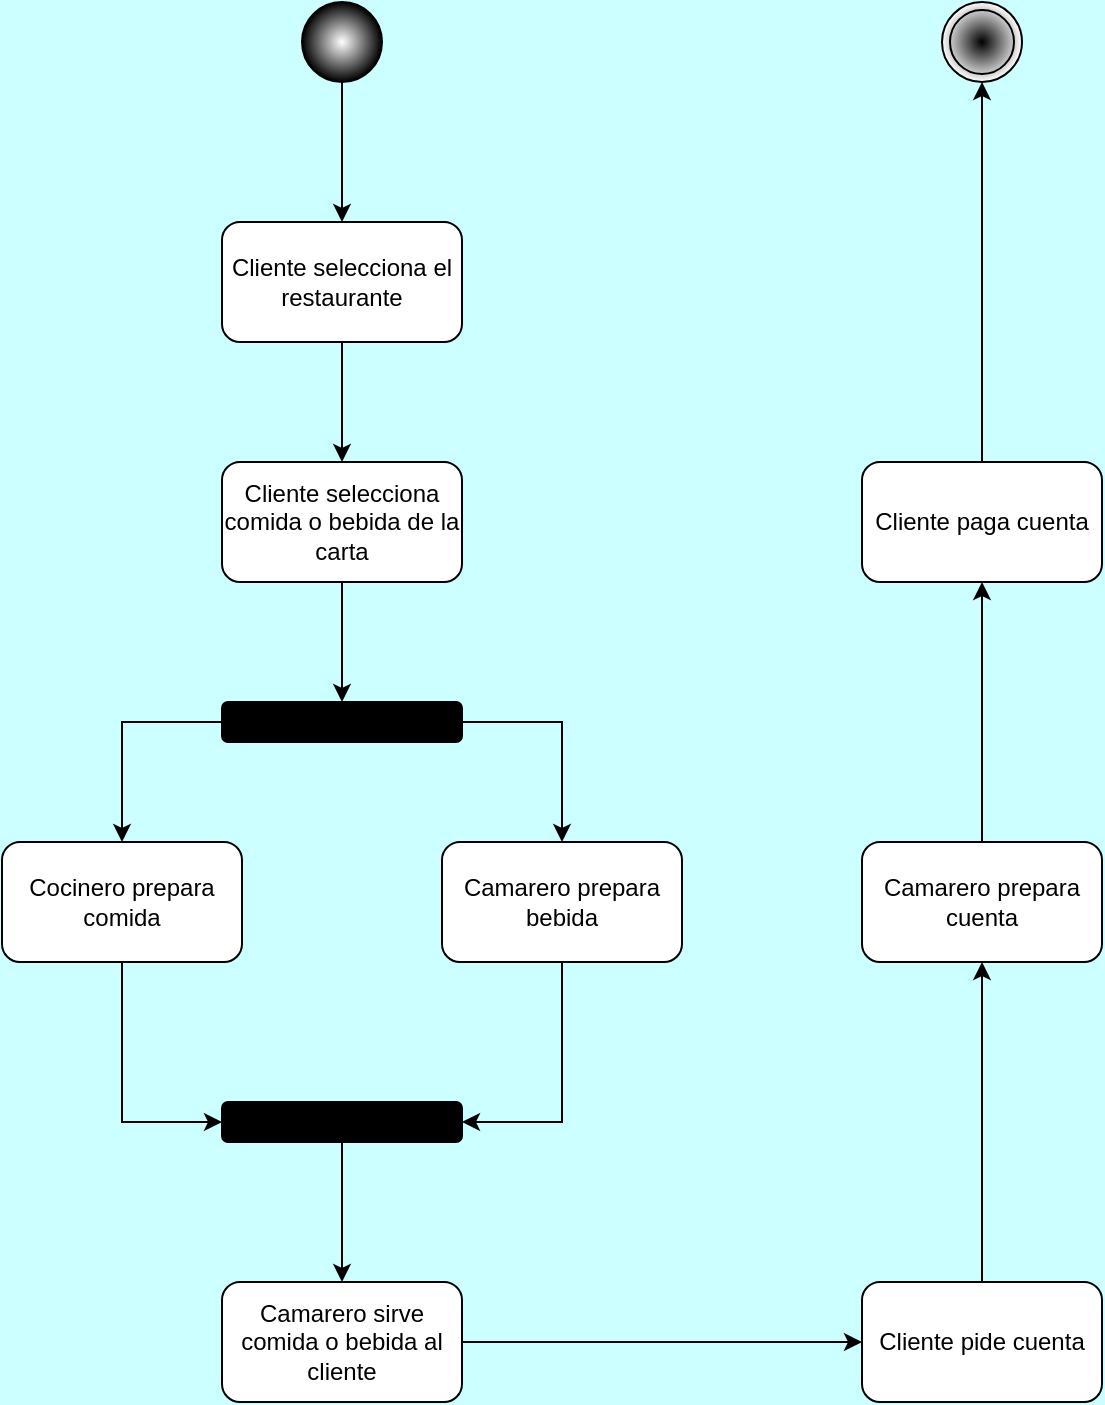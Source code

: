 <mxfile version="23.1.1" type="device">
  <diagram name="Página-1" id="Rganr19uKsDzd_jjGSZs">
    <mxGraphModel dx="874" dy="441" grid="1" gridSize="10" guides="1" tooltips="1" connect="1" arrows="1" fold="1" page="1" pageScale="1" pageWidth="827" pageHeight="1169" background="#CCFFFF" math="0" shadow="0">
      <root>
        <mxCell id="0" />
        <mxCell id="1" parent="0" />
        <mxCell id="u2yYoQbQVsTTtYPgt__t-4" style="edgeStyle=orthogonalEdgeStyle;rounded=0;orthogonalLoop=1;jettySize=auto;html=1;exitX=0.5;exitY=1;exitDx=0;exitDy=0;" parent="1" source="KhnNNgycjfnA8WjDQx8Y-1" target="u2yYoQbQVsTTtYPgt__t-3" edge="1">
          <mxGeometry relative="1" as="geometry" />
        </mxCell>
        <mxCell id="KhnNNgycjfnA8WjDQx8Y-1" value="Cliente selecciona el restaurante" style="rounded=1;whiteSpace=wrap;html=1;" parent="1" vertex="1">
          <mxGeometry x="240" y="200" width="120" height="60" as="geometry" />
        </mxCell>
        <mxCell id="KFptQzDPsd6eJskfGn_--1" style="edgeStyle=orthogonalEdgeStyle;rounded=0;orthogonalLoop=1;jettySize=auto;html=1;exitX=0.5;exitY=1;exitDx=0;exitDy=0;" edge="1" parent="1" source="KhnNNgycjfnA8WjDQx8Y-6" target="KhnNNgycjfnA8WjDQx8Y-1">
          <mxGeometry relative="1" as="geometry" />
        </mxCell>
        <mxCell id="KhnNNgycjfnA8WjDQx8Y-6" value="" style="ellipse;whiteSpace=wrap;html=1;aspect=fixed;fillColor=#FFFFFF;fillStyle=auto;gradientColor=#000000;gradientDirection=radial;" parent="1" vertex="1">
          <mxGeometry x="280" y="90" width="40" height="40" as="geometry" />
        </mxCell>
        <mxCell id="KhnNNgycjfnA8WjDQx8Y-18" value="" style="ellipse;shape=doubleEllipse;whiteSpace=wrap;html=1;aspect=fixed;gradientColor=#FFFFFF;gradientDirection=radial;fillColor=#000000;" parent="1" vertex="1">
          <mxGeometry x="600" y="90" width="40" height="40" as="geometry" />
        </mxCell>
        <mxCell id="u2yYoQbQVsTTtYPgt__t-3" value="Cliente selecciona comida o bebida de la carta" style="rounded=1;whiteSpace=wrap;html=1;" parent="1" vertex="1">
          <mxGeometry x="240" y="320" width="120" height="60" as="geometry" />
        </mxCell>
        <mxCell id="u2yYoQbQVsTTtYPgt__t-20" style="edgeStyle=orthogonalEdgeStyle;rounded=0;orthogonalLoop=1;jettySize=auto;html=1;exitX=0;exitY=0.5;exitDx=0;exitDy=0;entryX=0.5;entryY=0;entryDx=0;entryDy=0;" parent="1" source="u2yYoQbQVsTTtYPgt__t-5" target="u2yYoQbQVsTTtYPgt__t-7" edge="1">
          <mxGeometry relative="1" as="geometry" />
        </mxCell>
        <mxCell id="u2yYoQbQVsTTtYPgt__t-21" style="edgeStyle=orthogonalEdgeStyle;rounded=0;orthogonalLoop=1;jettySize=auto;html=1;exitX=1;exitY=0.5;exitDx=0;exitDy=0;entryX=0.5;entryY=0;entryDx=0;entryDy=0;" parent="1" source="u2yYoQbQVsTTtYPgt__t-5" target="u2yYoQbQVsTTtYPgt__t-17" edge="1">
          <mxGeometry relative="1" as="geometry" />
        </mxCell>
        <mxCell id="u2yYoQbQVsTTtYPgt__t-5" value="" style="rounded=1;whiteSpace=wrap;html=1;fillColor=#000000;" parent="1" vertex="1">
          <mxGeometry x="240" y="440" width="120" height="20" as="geometry" />
        </mxCell>
        <mxCell id="u2yYoQbQVsTTtYPgt__t-32" style="edgeStyle=orthogonalEdgeStyle;rounded=0;orthogonalLoop=1;jettySize=auto;html=1;exitX=0.5;exitY=1;exitDx=0;exitDy=0;entryX=0;entryY=0.5;entryDx=0;entryDy=0;" parent="1" source="u2yYoQbQVsTTtYPgt__t-7" target="u2yYoQbQVsTTtYPgt__t-31" edge="1">
          <mxGeometry relative="1" as="geometry" />
        </mxCell>
        <mxCell id="u2yYoQbQVsTTtYPgt__t-7" value="&lt;div&gt;Cocinero prepara comida&lt;/div&gt;" style="rounded=1;whiteSpace=wrap;html=1;" parent="1" vertex="1">
          <mxGeometry x="130" y="510" width="120" height="60" as="geometry" />
        </mxCell>
        <mxCell id="u2yYoQbQVsTTtYPgt__t-33" style="edgeStyle=orthogonalEdgeStyle;rounded=0;orthogonalLoop=1;jettySize=auto;html=1;exitX=0.5;exitY=1;exitDx=0;exitDy=0;entryX=1;entryY=0.5;entryDx=0;entryDy=0;" parent="1" source="u2yYoQbQVsTTtYPgt__t-17" target="u2yYoQbQVsTTtYPgt__t-31" edge="1">
          <mxGeometry relative="1" as="geometry" />
        </mxCell>
        <mxCell id="u2yYoQbQVsTTtYPgt__t-17" value="&lt;div&gt;Camarero prepara bebida&lt;/div&gt;" style="rounded=1;whiteSpace=wrap;html=1;" parent="1" vertex="1">
          <mxGeometry x="350" y="510" width="120" height="60" as="geometry" />
        </mxCell>
        <mxCell id="u2yYoQbQVsTTtYPgt__t-30" style="edgeStyle=orthogonalEdgeStyle;rounded=0;orthogonalLoop=1;jettySize=auto;html=1;exitX=0.5;exitY=1;exitDx=0;exitDy=0;entryX=0.5;entryY=0;entryDx=0;entryDy=0;" parent="1" source="u2yYoQbQVsTTtYPgt__t-3" target="u2yYoQbQVsTTtYPgt__t-5" edge="1">
          <mxGeometry relative="1" as="geometry" />
        </mxCell>
        <mxCell id="u2yYoQbQVsTTtYPgt__t-36" style="edgeStyle=orthogonalEdgeStyle;rounded=0;orthogonalLoop=1;jettySize=auto;html=1;exitX=0.5;exitY=1;exitDx=0;exitDy=0;" parent="1" source="u2yYoQbQVsTTtYPgt__t-31" target="u2yYoQbQVsTTtYPgt__t-35" edge="1">
          <mxGeometry relative="1" as="geometry" />
        </mxCell>
        <mxCell id="u2yYoQbQVsTTtYPgt__t-31" value="" style="rounded=1;whiteSpace=wrap;html=1;fillColor=#000000;" parent="1" vertex="1">
          <mxGeometry x="240" y="640" width="120" height="20" as="geometry" />
        </mxCell>
        <mxCell id="u2yYoQbQVsTTtYPgt__t-38" style="edgeStyle=orthogonalEdgeStyle;rounded=0;orthogonalLoop=1;jettySize=auto;html=1;exitX=1;exitY=0.5;exitDx=0;exitDy=0;entryX=0;entryY=0.5;entryDx=0;entryDy=0;" parent="1" source="u2yYoQbQVsTTtYPgt__t-35" target="u2yYoQbQVsTTtYPgt__t-37" edge="1">
          <mxGeometry relative="1" as="geometry" />
        </mxCell>
        <mxCell id="u2yYoQbQVsTTtYPgt__t-35" value="Camarero sirve comida o bebida al cliente" style="rounded=1;whiteSpace=wrap;html=1;" parent="1" vertex="1">
          <mxGeometry x="240" y="730" width="120" height="60" as="geometry" />
        </mxCell>
        <mxCell id="u2yYoQbQVsTTtYPgt__t-40" style="edgeStyle=orthogonalEdgeStyle;rounded=0;orthogonalLoop=1;jettySize=auto;html=1;exitX=0.5;exitY=0;exitDx=0;exitDy=0;" parent="1" source="u2yYoQbQVsTTtYPgt__t-37" target="u2yYoQbQVsTTtYPgt__t-39" edge="1">
          <mxGeometry relative="1" as="geometry" />
        </mxCell>
        <mxCell id="u2yYoQbQVsTTtYPgt__t-37" value="Cliente pide cuenta" style="rounded=1;whiteSpace=wrap;html=1;" parent="1" vertex="1">
          <mxGeometry x="560" y="730" width="120" height="60" as="geometry" />
        </mxCell>
        <mxCell id="u2yYoQbQVsTTtYPgt__t-42" style="edgeStyle=orthogonalEdgeStyle;rounded=0;orthogonalLoop=1;jettySize=auto;html=1;exitX=0.5;exitY=0;exitDx=0;exitDy=0;entryX=0.5;entryY=1;entryDx=0;entryDy=0;" parent="1" source="u2yYoQbQVsTTtYPgt__t-39" target="u2yYoQbQVsTTtYPgt__t-41" edge="1">
          <mxGeometry relative="1" as="geometry" />
        </mxCell>
        <mxCell id="u2yYoQbQVsTTtYPgt__t-39" value="&lt;div&gt;Camarero prepara cuenta&lt;br&gt;&lt;/div&gt;" style="rounded=1;whiteSpace=wrap;html=1;" parent="1" vertex="1">
          <mxGeometry x="560" y="510" width="120" height="60" as="geometry" />
        </mxCell>
        <mxCell id="u2yYoQbQVsTTtYPgt__t-43" style="edgeStyle=orthogonalEdgeStyle;rounded=0;orthogonalLoop=1;jettySize=auto;html=1;exitX=0.5;exitY=0;exitDx=0;exitDy=0;" parent="1" source="u2yYoQbQVsTTtYPgt__t-41" target="KhnNNgycjfnA8WjDQx8Y-18" edge="1">
          <mxGeometry relative="1" as="geometry" />
        </mxCell>
        <mxCell id="u2yYoQbQVsTTtYPgt__t-41" value="&lt;div&gt;Cliente paga cuenta&lt;/div&gt;" style="rounded=1;whiteSpace=wrap;html=1;" parent="1" vertex="1">
          <mxGeometry x="560" y="320" width="120" height="60" as="geometry" />
        </mxCell>
      </root>
    </mxGraphModel>
  </diagram>
</mxfile>
